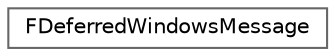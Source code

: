 digraph "Graphical Class Hierarchy"
{
 // INTERACTIVE_SVG=YES
 // LATEX_PDF_SIZE
  bgcolor="transparent";
  edge [fontname=Helvetica,fontsize=10,labelfontname=Helvetica,labelfontsize=10];
  node [fontname=Helvetica,fontsize=10,shape=box,height=0.2,width=0.4];
  rankdir="LR";
  Node0 [id="Node000000",label="FDeferredWindowsMessage",height=0.2,width=0.4,color="grey40", fillcolor="white", style="filled",URL="$d7/d5d/structFDeferredWindowsMessage.html",tooltip=" "];
}
